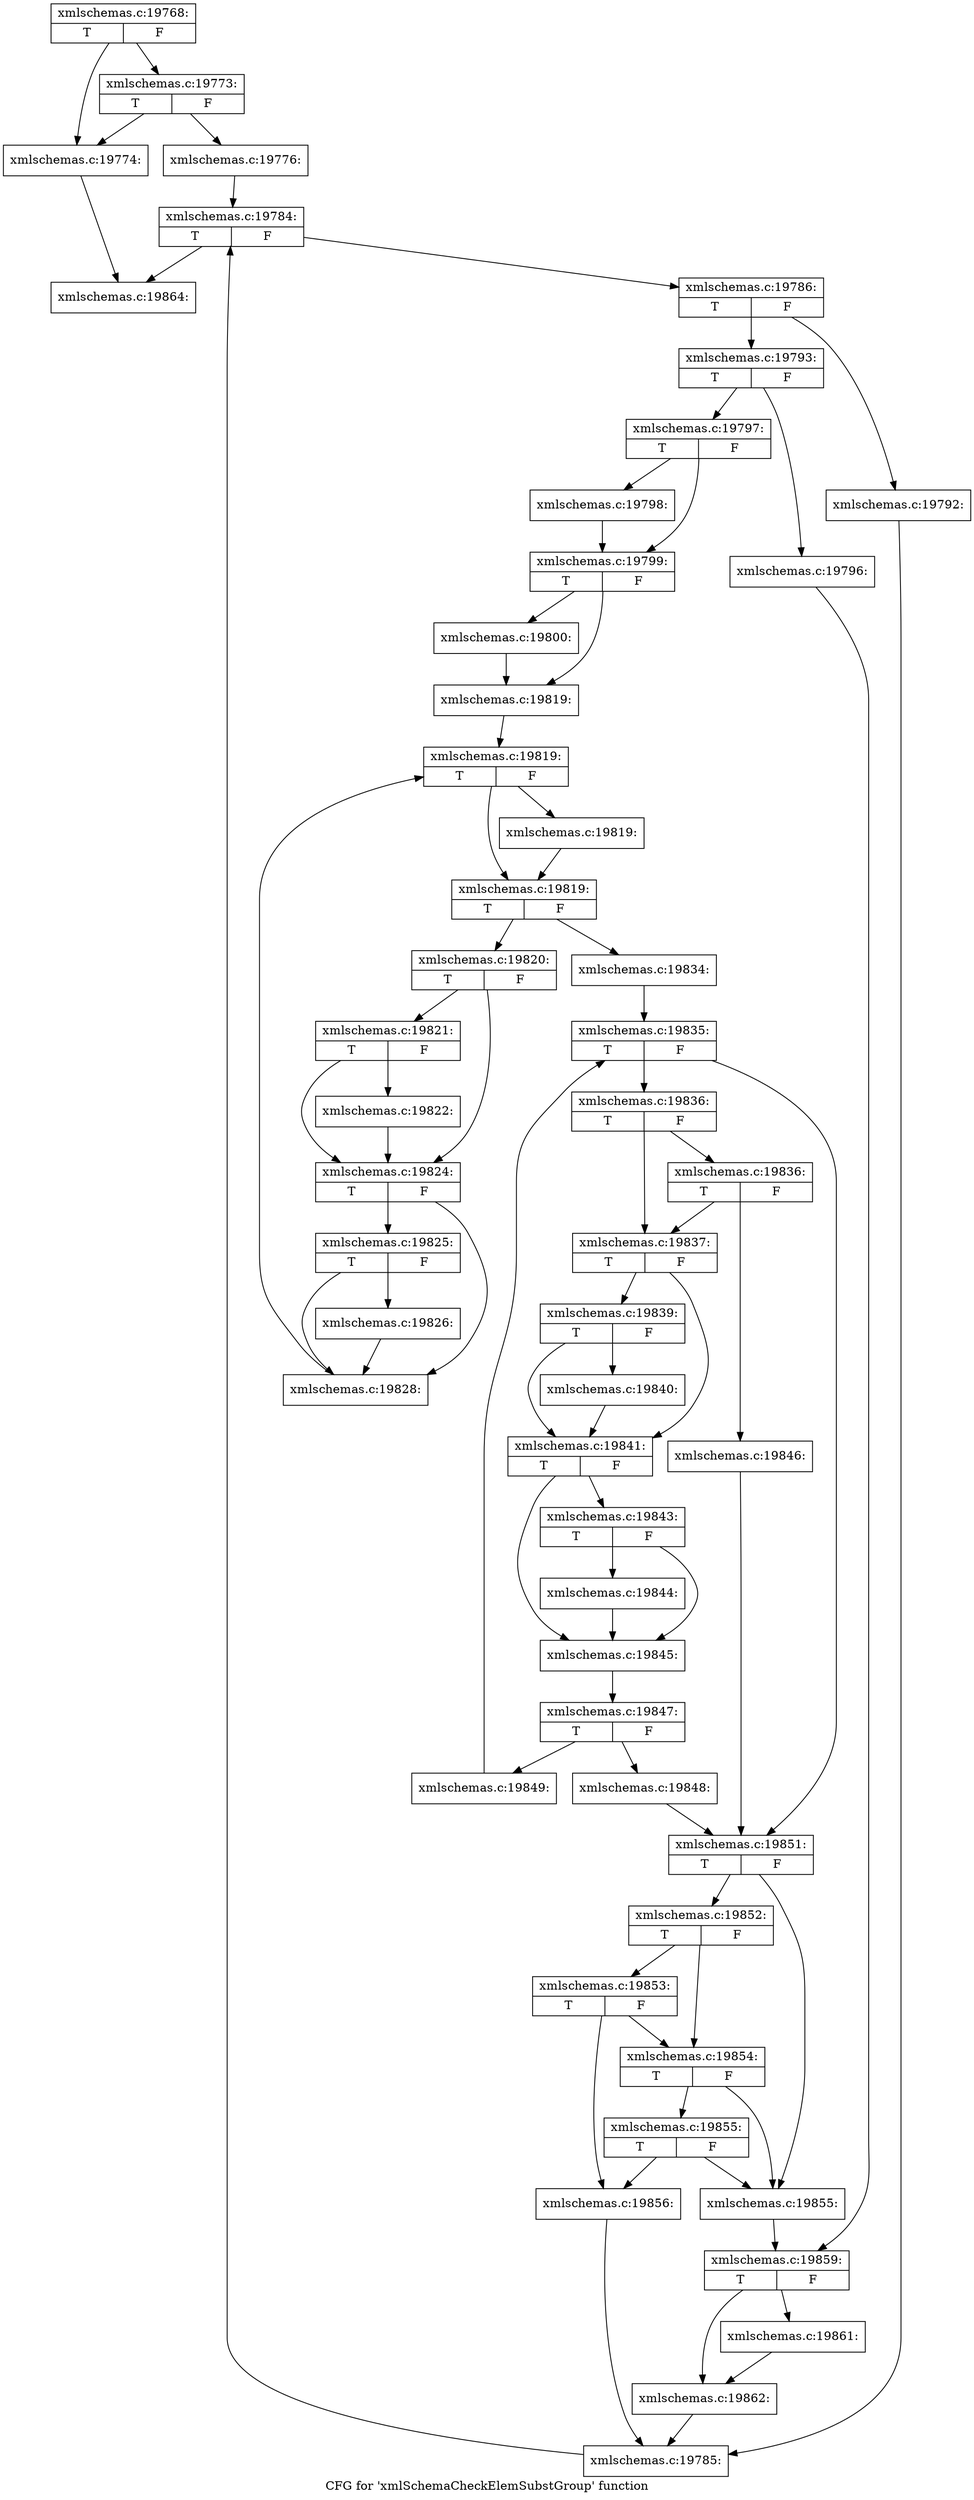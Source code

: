 digraph "CFG for 'xmlSchemaCheckElemSubstGroup' function" {
	label="CFG for 'xmlSchemaCheckElemSubstGroup' function";

	Node0x53249d0 [shape=record,label="{xmlschemas.c:19768:|{<s0>T|<s1>F}}"];
	Node0x53249d0 -> Node0x5324d50;
	Node0x53249d0 -> Node0x5324df0;
	Node0x5324df0 [shape=record,label="{xmlschemas.c:19773:|{<s0>T|<s1>F}}"];
	Node0x5324df0 -> Node0x5324d50;
	Node0x5324df0 -> Node0x5324da0;
	Node0x5324d50 [shape=record,label="{xmlschemas.c:19774:}"];
	Node0x5324d50 -> Node0x532cc80;
	Node0x5324da0 [shape=record,label="{xmlschemas.c:19776:}"];
	Node0x5324da0 -> Node0x532cf80;
	Node0x532cf80 [shape=record,label="{xmlschemas.c:19784:|{<s0>T|<s1>F}}"];
	Node0x532cf80 -> Node0x532d260;
	Node0x532cf80 -> Node0x532cc80;
	Node0x532d260 [shape=record,label="{xmlschemas.c:19786:|{<s0>T|<s1>F}}"];
	Node0x532d260 -> Node0x532d740;
	Node0x532d260 -> Node0x532d790;
	Node0x532d740 [shape=record,label="{xmlschemas.c:19792:}"];
	Node0x532d740 -> Node0x532d1d0;
	Node0x532d790 [shape=record,label="{xmlschemas.c:19793:|{<s0>T|<s1>F}}"];
	Node0x532d790 -> Node0x532e1d0;
	Node0x532d790 -> Node0x532e220;
	Node0x532e1d0 [shape=record,label="{xmlschemas.c:19796:}"];
	Node0x532e1d0 -> Node0x532e440;
	Node0x532e220 [shape=record,label="{xmlschemas.c:19797:|{<s0>T|<s1>F}}"];
	Node0x532e220 -> Node0x532eea0;
	Node0x532e220 -> Node0x532eef0;
	Node0x532eea0 [shape=record,label="{xmlschemas.c:19798:}"];
	Node0x532eea0 -> Node0x532eef0;
	Node0x532eef0 [shape=record,label="{xmlschemas.c:19799:|{<s0>T|<s1>F}}"];
	Node0x532eef0 -> Node0x532f610;
	Node0x532eef0 -> Node0x532f660;
	Node0x532f610 [shape=record,label="{xmlschemas.c:19800:}"];
	Node0x532f610 -> Node0x532f660;
	Node0x532f660 [shape=record,label="{xmlschemas.c:19819:}"];
	Node0x532f660 -> Node0x532fd10;
	Node0x532fd10 [shape=record,label="{xmlschemas.c:19819:|{<s0>T|<s1>F}}"];
	Node0x532fd10 -> Node0x5330000;
	Node0x532fd10 -> Node0x532ffb0;
	Node0x5330000 [shape=record,label="{xmlschemas.c:19819:}"];
	Node0x5330000 -> Node0x532ffb0;
	Node0x532ffb0 [shape=record,label="{xmlschemas.c:19819:|{<s0>T|<s1>F}}"];
	Node0x532ffb0 -> Node0x53304c0;
	Node0x532ffb0 -> Node0x532ff30;
	Node0x53304c0 [shape=record,label="{xmlschemas.c:19820:|{<s0>T|<s1>F}}"];
	Node0x53304c0 -> Node0x5330750;
	Node0x53304c0 -> Node0x5330700;
	Node0x5330750 [shape=record,label="{xmlschemas.c:19821:|{<s0>T|<s1>F}}"];
	Node0x5330750 -> Node0x53306b0;
	Node0x5330750 -> Node0x5330700;
	Node0x53306b0 [shape=record,label="{xmlschemas.c:19822:}"];
	Node0x53306b0 -> Node0x5330700;
	Node0x5330700 [shape=record,label="{xmlschemas.c:19824:|{<s0>T|<s1>F}}"];
	Node0x5330700 -> Node0x5331190;
	Node0x5330700 -> Node0x5331140;
	Node0x5331190 [shape=record,label="{xmlschemas.c:19825:|{<s0>T|<s1>F}}"];
	Node0x5331190 -> Node0x53310f0;
	Node0x5331190 -> Node0x5331140;
	Node0x53310f0 [shape=record,label="{xmlschemas.c:19826:}"];
	Node0x53310f0 -> Node0x5331140;
	Node0x5331140 [shape=record,label="{xmlschemas.c:19828:}"];
	Node0x5331140 -> Node0x532fd10;
	Node0x532ff30 [shape=record,label="{xmlschemas.c:19834:}"];
	Node0x532ff30 -> Node0x5332220;
	Node0x5332220 [shape=record,label="{xmlschemas.c:19835:|{<s0>T|<s1>F}}"];
	Node0x5332220 -> Node0x5332610;
	Node0x5332220 -> Node0x5332440;
	Node0x5332610 [shape=record,label="{xmlschemas.c:19836:|{<s0>T|<s1>F}}"];
	Node0x5332610 -> Node0x53327d0;
	Node0x5332610 -> Node0x53328c0;
	Node0x53328c0 [shape=record,label="{xmlschemas.c:19836:|{<s0>T|<s1>F}}"];
	Node0x53328c0 -> Node0x53327d0;
	Node0x53328c0 -> Node0x5332870;
	Node0x53327d0 [shape=record,label="{xmlschemas.c:19837:|{<s0>T|<s1>F}}"];
	Node0x53327d0 -> Node0x5332f50;
	Node0x53327d0 -> Node0x5332f00;
	Node0x5332f50 [shape=record,label="{xmlschemas.c:19839:|{<s0>T|<s1>F}}"];
	Node0x5332f50 -> Node0x5332eb0;
	Node0x5332f50 -> Node0x5332f00;
	Node0x5332eb0 [shape=record,label="{xmlschemas.c:19840:}"];
	Node0x5332eb0 -> Node0x5332f00;
	Node0x5332f00 [shape=record,label="{xmlschemas.c:19841:|{<s0>T|<s1>F}}"];
	Node0x5332f00 -> Node0x5333a20;
	Node0x5332f00 -> Node0x53339d0;
	Node0x5333a20 [shape=record,label="{xmlschemas.c:19843:|{<s0>T|<s1>F}}"];
	Node0x5333a20 -> Node0x5333980;
	Node0x5333a20 -> Node0x53339d0;
	Node0x5333980 [shape=record,label="{xmlschemas.c:19844:}"];
	Node0x5333980 -> Node0x53339d0;
	Node0x53339d0 [shape=record,label="{xmlschemas.c:19845:}"];
	Node0x53339d0 -> Node0x5332820;
	Node0x5332870 [shape=record,label="{xmlschemas.c:19846:}"];
	Node0x5332870 -> Node0x5332440;
	Node0x5332820 [shape=record,label="{xmlschemas.c:19847:|{<s0>T|<s1>F}}"];
	Node0x5332820 -> Node0x5334600;
	Node0x5332820 -> Node0x5334650;
	Node0x5334600 [shape=record,label="{xmlschemas.c:19848:}"];
	Node0x5334600 -> Node0x5332440;
	Node0x5334650 [shape=record,label="{xmlschemas.c:19849:}"];
	Node0x5334650 -> Node0x5332220;
	Node0x5332440 [shape=record,label="{xmlschemas.c:19851:|{<s0>T|<s1>F}}"];
	Node0x5332440 -> Node0x5334e30;
	Node0x5332440 -> Node0x5334de0;
	Node0x5334e30 [shape=record,label="{xmlschemas.c:19852:|{<s0>T|<s1>F}}"];
	Node0x5334e30 -> Node0x5335190;
	Node0x5334e30 -> Node0x5335110;
	Node0x5335190 [shape=record,label="{xmlschemas.c:19853:|{<s0>T|<s1>F}}"];
	Node0x5335190 -> Node0x5334d90;
	Node0x5335190 -> Node0x5335110;
	Node0x5335110 [shape=record,label="{xmlschemas.c:19854:|{<s0>T|<s1>F}}"];
	Node0x5335110 -> Node0x53356b0;
	Node0x5335110 -> Node0x5334de0;
	Node0x53356b0 [shape=record,label="{xmlschemas.c:19855:|{<s0>T|<s1>F}}"];
	Node0x53356b0 -> Node0x5334d90;
	Node0x53356b0 -> Node0x5334de0;
	Node0x5334d90 [shape=record,label="{xmlschemas.c:19856:}"];
	Node0x5334d90 -> Node0x532d1d0;
	Node0x5334de0 [shape=record,label="{xmlschemas.c:19855:}"];
	Node0x5334de0 -> Node0x532e440;
	Node0x532e440 [shape=record,label="{xmlschemas.c:19859:|{<s0>T|<s1>F}}"];
	Node0x532e440 -> Node0x5336750;
	Node0x532e440 -> Node0x5336a80;
	Node0x5336750 [shape=record,label="{xmlschemas.c:19861:}"];
	Node0x5336750 -> Node0x5336a80;
	Node0x5336a80 [shape=record,label="{xmlschemas.c:19862:}"];
	Node0x5336a80 -> Node0x532d1d0;
	Node0x532d1d0 [shape=record,label="{xmlschemas.c:19785:}"];
	Node0x532d1d0 -> Node0x532cf80;
	Node0x532cc80 [shape=record,label="{xmlschemas.c:19864:}"];
}
